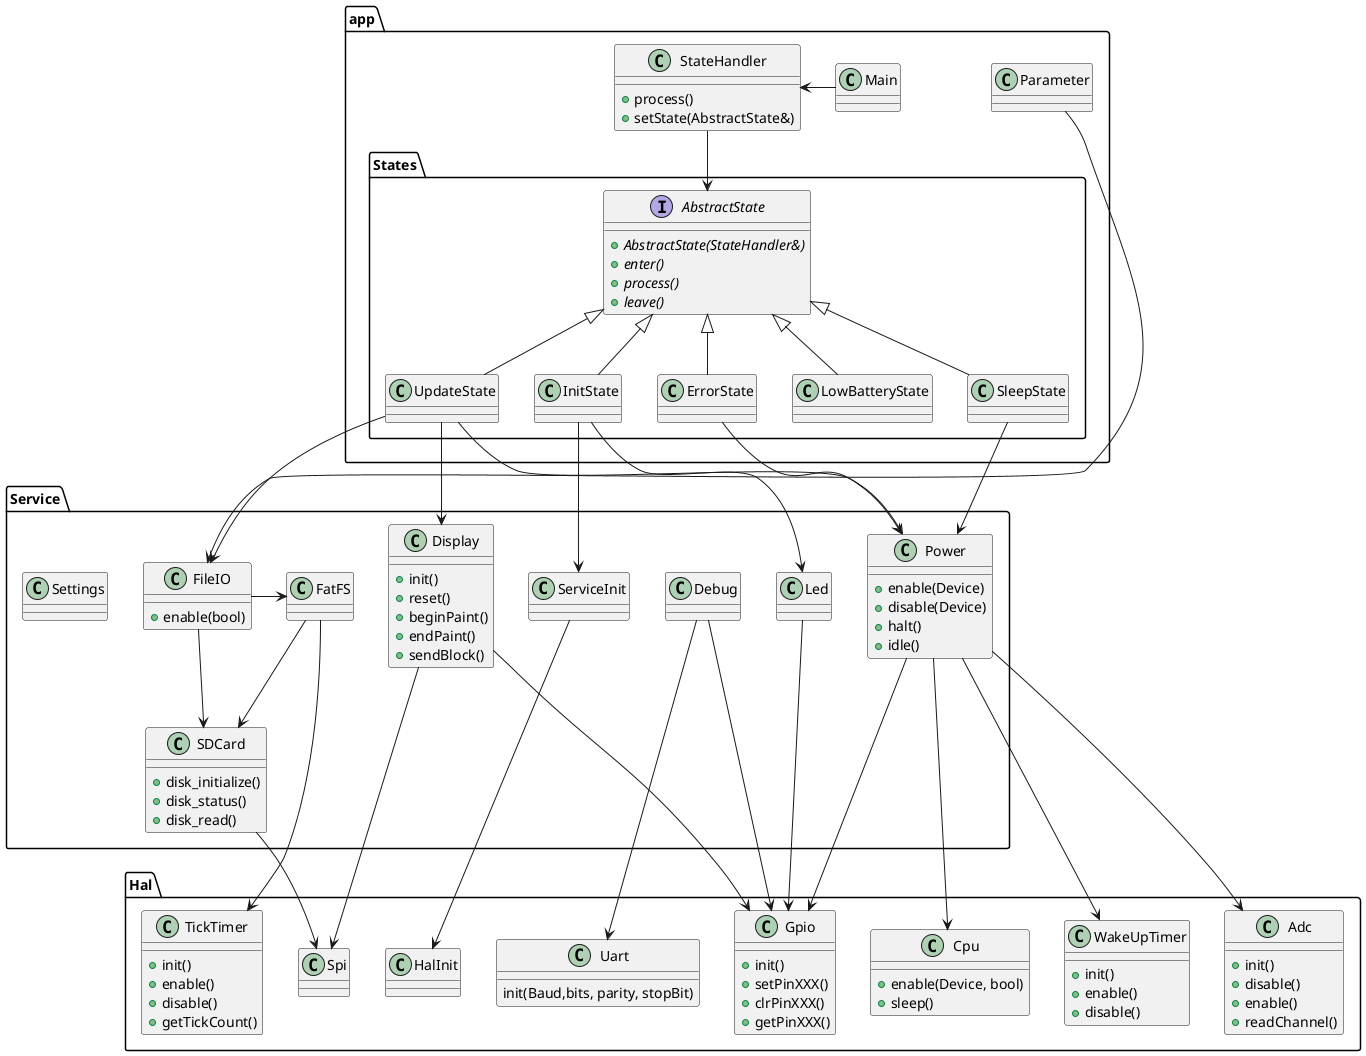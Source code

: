 @startuml ClassDiagram

package app {

    class Main {

    }
    class StateHandler {
        +process()
        +setState(AbstractState&)
    }

    class Parameter {

    }
    
    package States {

            interface AbstractState {
        {abstract}+AbstractState(StateHandler&)
        {abstract} +enter()
        {abstract} +process()
        {abstract} +leave()
    }
        class SleepState
        class UpdateState
        class InitState
        class ErrorState
        class LowBatteryState

        UpdateState -u-|> AbstractState
        SleepState -u-|> AbstractState
        InitState -u-|> AbstractState
        ErrorState -u-|> AbstractState
        LowBatteryState -u-|> AbstractState
    }

    Main -> StateHandler
    StateHandler --> AbstractState
}

package Service {
    class FileIO {
        +enable(bool)
    }
    class FatFS
    class ServiceInit {
      
    }
    class Display {
        +init()
        +reset()
        +beginPaint()
        +endPaint()
        +sendBlock()
    }
    class SDCard {
        +disk_initialize()
        +disk_status()
        +disk_read()
    }

    class Debug
    
    class Led {

    }

    class Power {
        +enable(Device)
        +disable(Device)
        +halt()
        +idle()
    }

    class Settings {

    }

}

package Hal {

    class Spi 
    class Uart {
        init(Baud,bits, parity, stopBit)

    }
    
    class HalInit
    class Cpu {
        +enable(Device, bool)
        +sleep()
    }
    class Gpio {
        +init()
        +setPinXXX()
        +clrPinXXX()
        +getPinXXX()
    }

    class TickTimer {
        +init()
        +enable()
        +disable()
        +getTickCount()
    }
    
    class WakeUpTimer {
        +init()
        +enable()
        +disable()
    }

    class Adc {
        +init()
        +disable()
        +enable()
        +readChannel()
    }
}
Parameter -> FileIO
InitState --> ServiceInit
InitState --> Led
ServiceInit --> HalInit
UpdateState --> FileIO
UpdateState --> Display
SleepState --> Power
ErrorState --> Power
UpdateState --> Power


FileIO ->FatFS
FatFS --> SDCard
FileIO --> SDCard

Debug --> Uart
Debug --> Gpio
SDCard --> Spi
Display --> Spi
Display --> Gpio
Power --> Cpu
Power --> WakeUpTimer
Power --> Gpio
Power ---> Adc
FatFS --> TickTimer
Led --> Gpio

@enduml